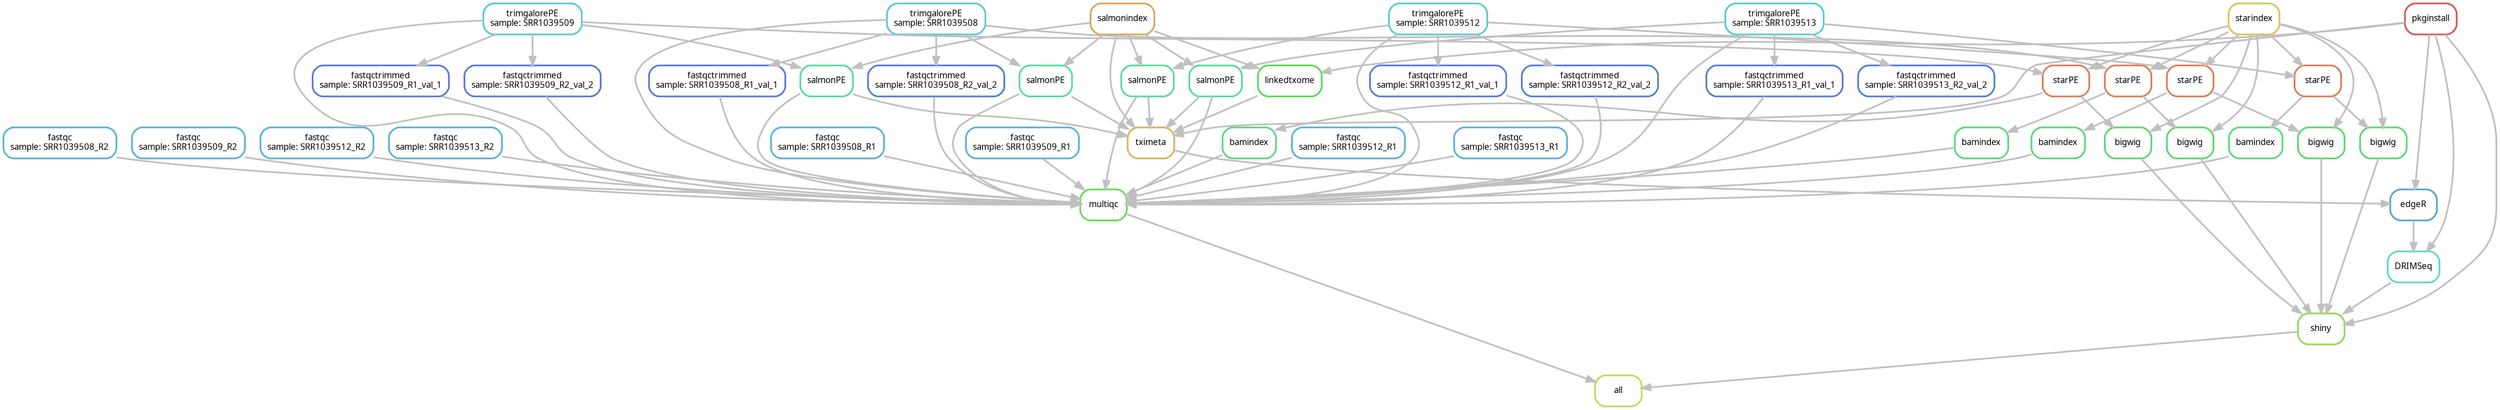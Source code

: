 digraph snakemake_dag {
    graph[bgcolor=white, margin=0];
    node[shape=box, style=rounded, fontname=sans,                 fontsize=10, penwidth=2];
    edge[penwidth=2, color=grey];
	0[label = "all", color = "0.19 0.6 0.85", style="rounded"];
	1[label = "multiqc", color = "0.31 0.6 0.85", style="rounded"];
	2[label = "fastqc\nsample: SRR1039508_R1", color = "0.55 0.6 0.85", style="rounded"];
	3[label = "fastqc\nsample: SRR1039509_R1", color = "0.55 0.6 0.85", style="rounded"];
	4[label = "fastqc\nsample: SRR1039512_R1", color = "0.55 0.6 0.85", style="rounded"];
	5[label = "fastqc\nsample: SRR1039513_R1", color = "0.55 0.6 0.85", style="rounded"];
	6[label = "fastqc\nsample: SRR1039508_R2", color = "0.55 0.6 0.85", style="rounded"];
	7[label = "fastqc\nsample: SRR1039509_R2", color = "0.55 0.6 0.85", style="rounded"];
	8[label = "fastqc\nsample: SRR1039512_R2", color = "0.55 0.6 0.85", style="rounded"];
	9[label = "fastqc\nsample: SRR1039513_R2", color = "0.55 0.6 0.85", style="rounded"];
	10[label = "salmonindex", color = "0.10 0.6 0.85", style="rounded"];
	11[label = "salmonPE", color = "0.43 0.6 0.85", style="rounded"];
	12[label = "trimgalorePE\nsample: SRR1039508", color = "0.52 0.6 0.85", style="rounded"];
	13[label = "salmonPE", color = "0.43 0.6 0.85", style="rounded"];
	14[label = "trimgalorePE\nsample: SRR1039509", color = "0.52 0.6 0.85", style="rounded"];
	15[label = "salmonPE", color = "0.43 0.6 0.85", style="rounded"];
	16[label = "trimgalorePE\nsample: SRR1039512", color = "0.52 0.6 0.85", style="rounded"];
	17[label = "salmonPE", color = "0.43 0.6 0.85", style="rounded"];
	18[label = "trimgalorePE\nsample: SRR1039513", color = "0.52 0.6 0.85", style="rounded"];
	19[label = "fastqctrimmed\nsample: SRR1039508_R1_val_1", color = "0.62 0.6 0.85", style="rounded"];
	20[label = "fastqctrimmed\nsample: SRR1039509_R1_val_1", color = "0.62 0.6 0.85", style="rounded"];
	21[label = "fastqctrimmed\nsample: SRR1039512_R1_val_1", color = "0.62 0.6 0.85", style="rounded"];
	22[label = "fastqctrimmed\nsample: SRR1039513_R1_val_1", color = "0.62 0.6 0.85", style="rounded"];
	23[label = "fastqctrimmed\nsample: SRR1039508_R2_val_2", color = "0.62 0.6 0.85", style="rounded"];
	24[label = "fastqctrimmed\nsample: SRR1039509_R2_val_2", color = "0.62 0.6 0.85", style="rounded"];
	25[label = "fastqctrimmed\nsample: SRR1039512_R2_val_2", color = "0.62 0.6 0.85", style="rounded"];
	26[label = "fastqctrimmed\nsample: SRR1039513_R2_val_2", color = "0.62 0.6 0.85", style="rounded"];
	27[label = "bamindex", color = "0.38 0.6 0.85", style="rounded"];
	28[label = "starPE", color = "0.05 0.6 0.85", style="rounded"];
	29[label = "starindex", color = "0.14 0.6 0.85", style="rounded"];
	30[label = "bamindex", color = "0.38 0.6 0.85", style="rounded"];
	31[label = "starPE", color = "0.05 0.6 0.85", style="rounded"];
	32[label = "bamindex", color = "0.38 0.6 0.85", style="rounded"];
	33[label = "starPE", color = "0.05 0.6 0.85", style="rounded"];
	34[label = "bamindex", color = "0.38 0.6 0.85", style="rounded"];
	35[label = "starPE", color = "0.05 0.6 0.85", style="rounded"];
	36[label = "shiny", color = "0.26 0.6 0.85", style="rounded"];
	37[label = "pkginstall", color = "0.00 0.6 0.85", style="rounded"];
	38[label = "bigwig", color = "0.36 0.6 0.85", style="rounded"];
	39[label = "bigwig", color = "0.36 0.6 0.85", style="rounded"];
	40[label = "bigwig", color = "0.36 0.6 0.85", style="rounded"];
	41[label = "bigwig", color = "0.36 0.6 0.85", style="rounded"];
	42[label = "DRIMSeq", color = "0.48 0.6 0.85", style="rounded"];
	43[label = "edgeR", color = "0.57 0.6 0.85", style="rounded"];
	44[label = "tximeta", color = "0.12 0.6 0.85", style="rounded"];
	45[label = "linkedtxome", color = "0.33 0.6 0.85", style="rounded"];
	1 -> 0
	36 -> 0
	2 -> 1
	3 -> 1
	4 -> 1
	5 -> 1
	6 -> 1
	7 -> 1
	8 -> 1
	9 -> 1
	11 -> 1
	13 -> 1
	15 -> 1
	17 -> 1
	12 -> 1
	14 -> 1
	16 -> 1
	18 -> 1
	19 -> 1
	20 -> 1
	21 -> 1
	22 -> 1
	23 -> 1
	24 -> 1
	25 -> 1
	26 -> 1
	27 -> 1
	30 -> 1
	32 -> 1
	34 -> 1
	10 -> 11
	12 -> 11
	10 -> 13
	14 -> 13
	10 -> 15
	16 -> 15
	10 -> 17
	18 -> 17
	12 -> 19
	14 -> 20
	16 -> 21
	18 -> 22
	12 -> 23
	14 -> 24
	16 -> 25
	18 -> 26
	28 -> 27
	29 -> 28
	12 -> 28
	31 -> 30
	29 -> 31
	14 -> 31
	33 -> 32
	29 -> 33
	16 -> 33
	35 -> 34
	29 -> 35
	18 -> 35
	37 -> 36
	38 -> 36
	39 -> 36
	40 -> 36
	41 -> 36
	42 -> 36
	28 -> 38
	29 -> 38
	31 -> 39
	29 -> 39
	33 -> 40
	29 -> 40
	35 -> 41
	29 -> 41
	37 -> 42
	43 -> 42
	37 -> 43
	44 -> 43
	37 -> 44
	11 -> 44
	13 -> 44
	15 -> 44
	17 -> 44
	10 -> 44
	45 -> 44
	10 -> 45
	37 -> 45
}            
